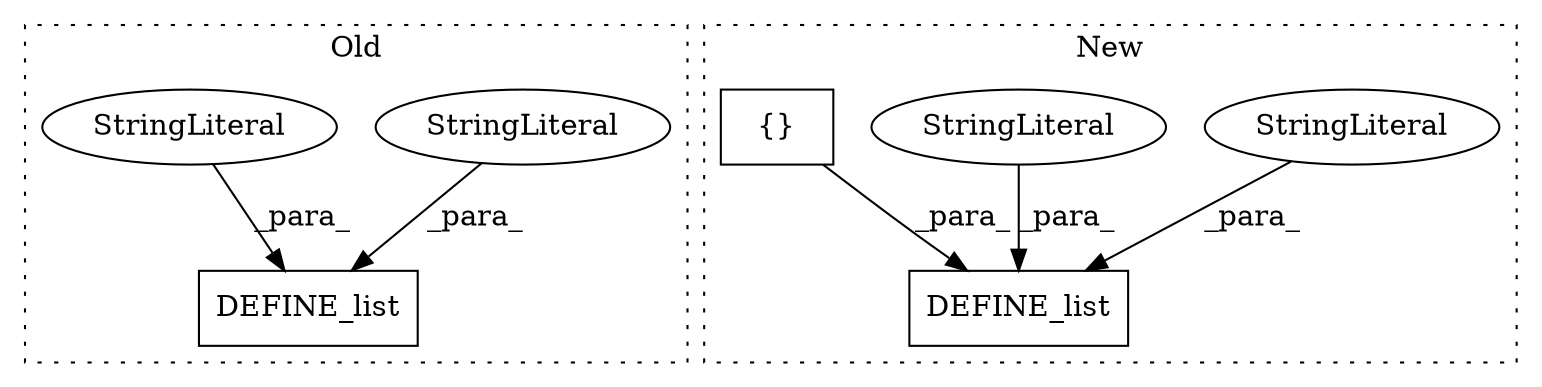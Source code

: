 digraph G {
subgraph cluster0 {
1 [label="DEFINE_list" a="32" s="757,823" l="12,1" shape="box"];
4 [label="StringLiteral" a="45" s="769" l="19" shape="ellipse"];
5 [label="StringLiteral" a="45" s="794" l="29" shape="ellipse"];
label = "Old";
style="dotted";
}
subgraph cluster1 {
2 [label="DEFINE_list" a="32" s="757,867" l="12,1" shape="box"];
3 [label="StringLiteral" a="45" s="811" l="56" shape="ellipse"];
6 [label="StringLiteral" a="45" s="769" l="19" shape="ellipse"];
7 [label="{}" a="4" s="801,809" l="1,1" shape="box"];
label = "New";
style="dotted";
}
3 -> 2 [label="_para_"];
4 -> 1 [label="_para_"];
5 -> 1 [label="_para_"];
6 -> 2 [label="_para_"];
7 -> 2 [label="_para_"];
}